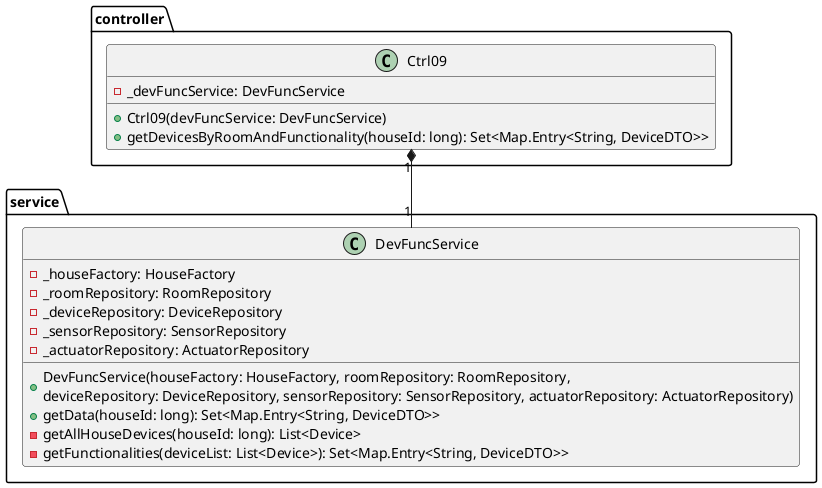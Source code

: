 @startuml
'https://plantuml.com/class-diagram
package controller {
    class Ctrl09 {
        - _devFuncService: DevFuncService
        + Ctrl09(devFuncService: DevFuncService)
        + getDevicesByRoomAndFunctionality(houseId: long): Set<Map.Entry<String, DeviceDTO>>
    }
}

package service {
    class DevFuncService {
        - _houseFactory: HouseFactory
        - _roomRepository: RoomRepository
        - _deviceRepository: DeviceRepository
        - _sensorRepository: SensorRepository
        - _actuatorRepository: ActuatorRepository
        + DevFuncService(houseFactory: HouseFactory, roomRepository: RoomRepository, \ndeviceRepository: DeviceRepository, sensorRepository: SensorRepository, actuatorRepository: ActuatorRepository)
        + getData(houseId: long): Set<Map.Entry<String, DeviceDTO>>
        - getAllHouseDevices(houseId: long): List<Device>
        - getFunctionalities(deviceList: List<Device>): Set<Map.Entry<String, DeviceDTO>>
    }
}

Ctrl09 "1" *-down- "1" DevFuncService

@enduml